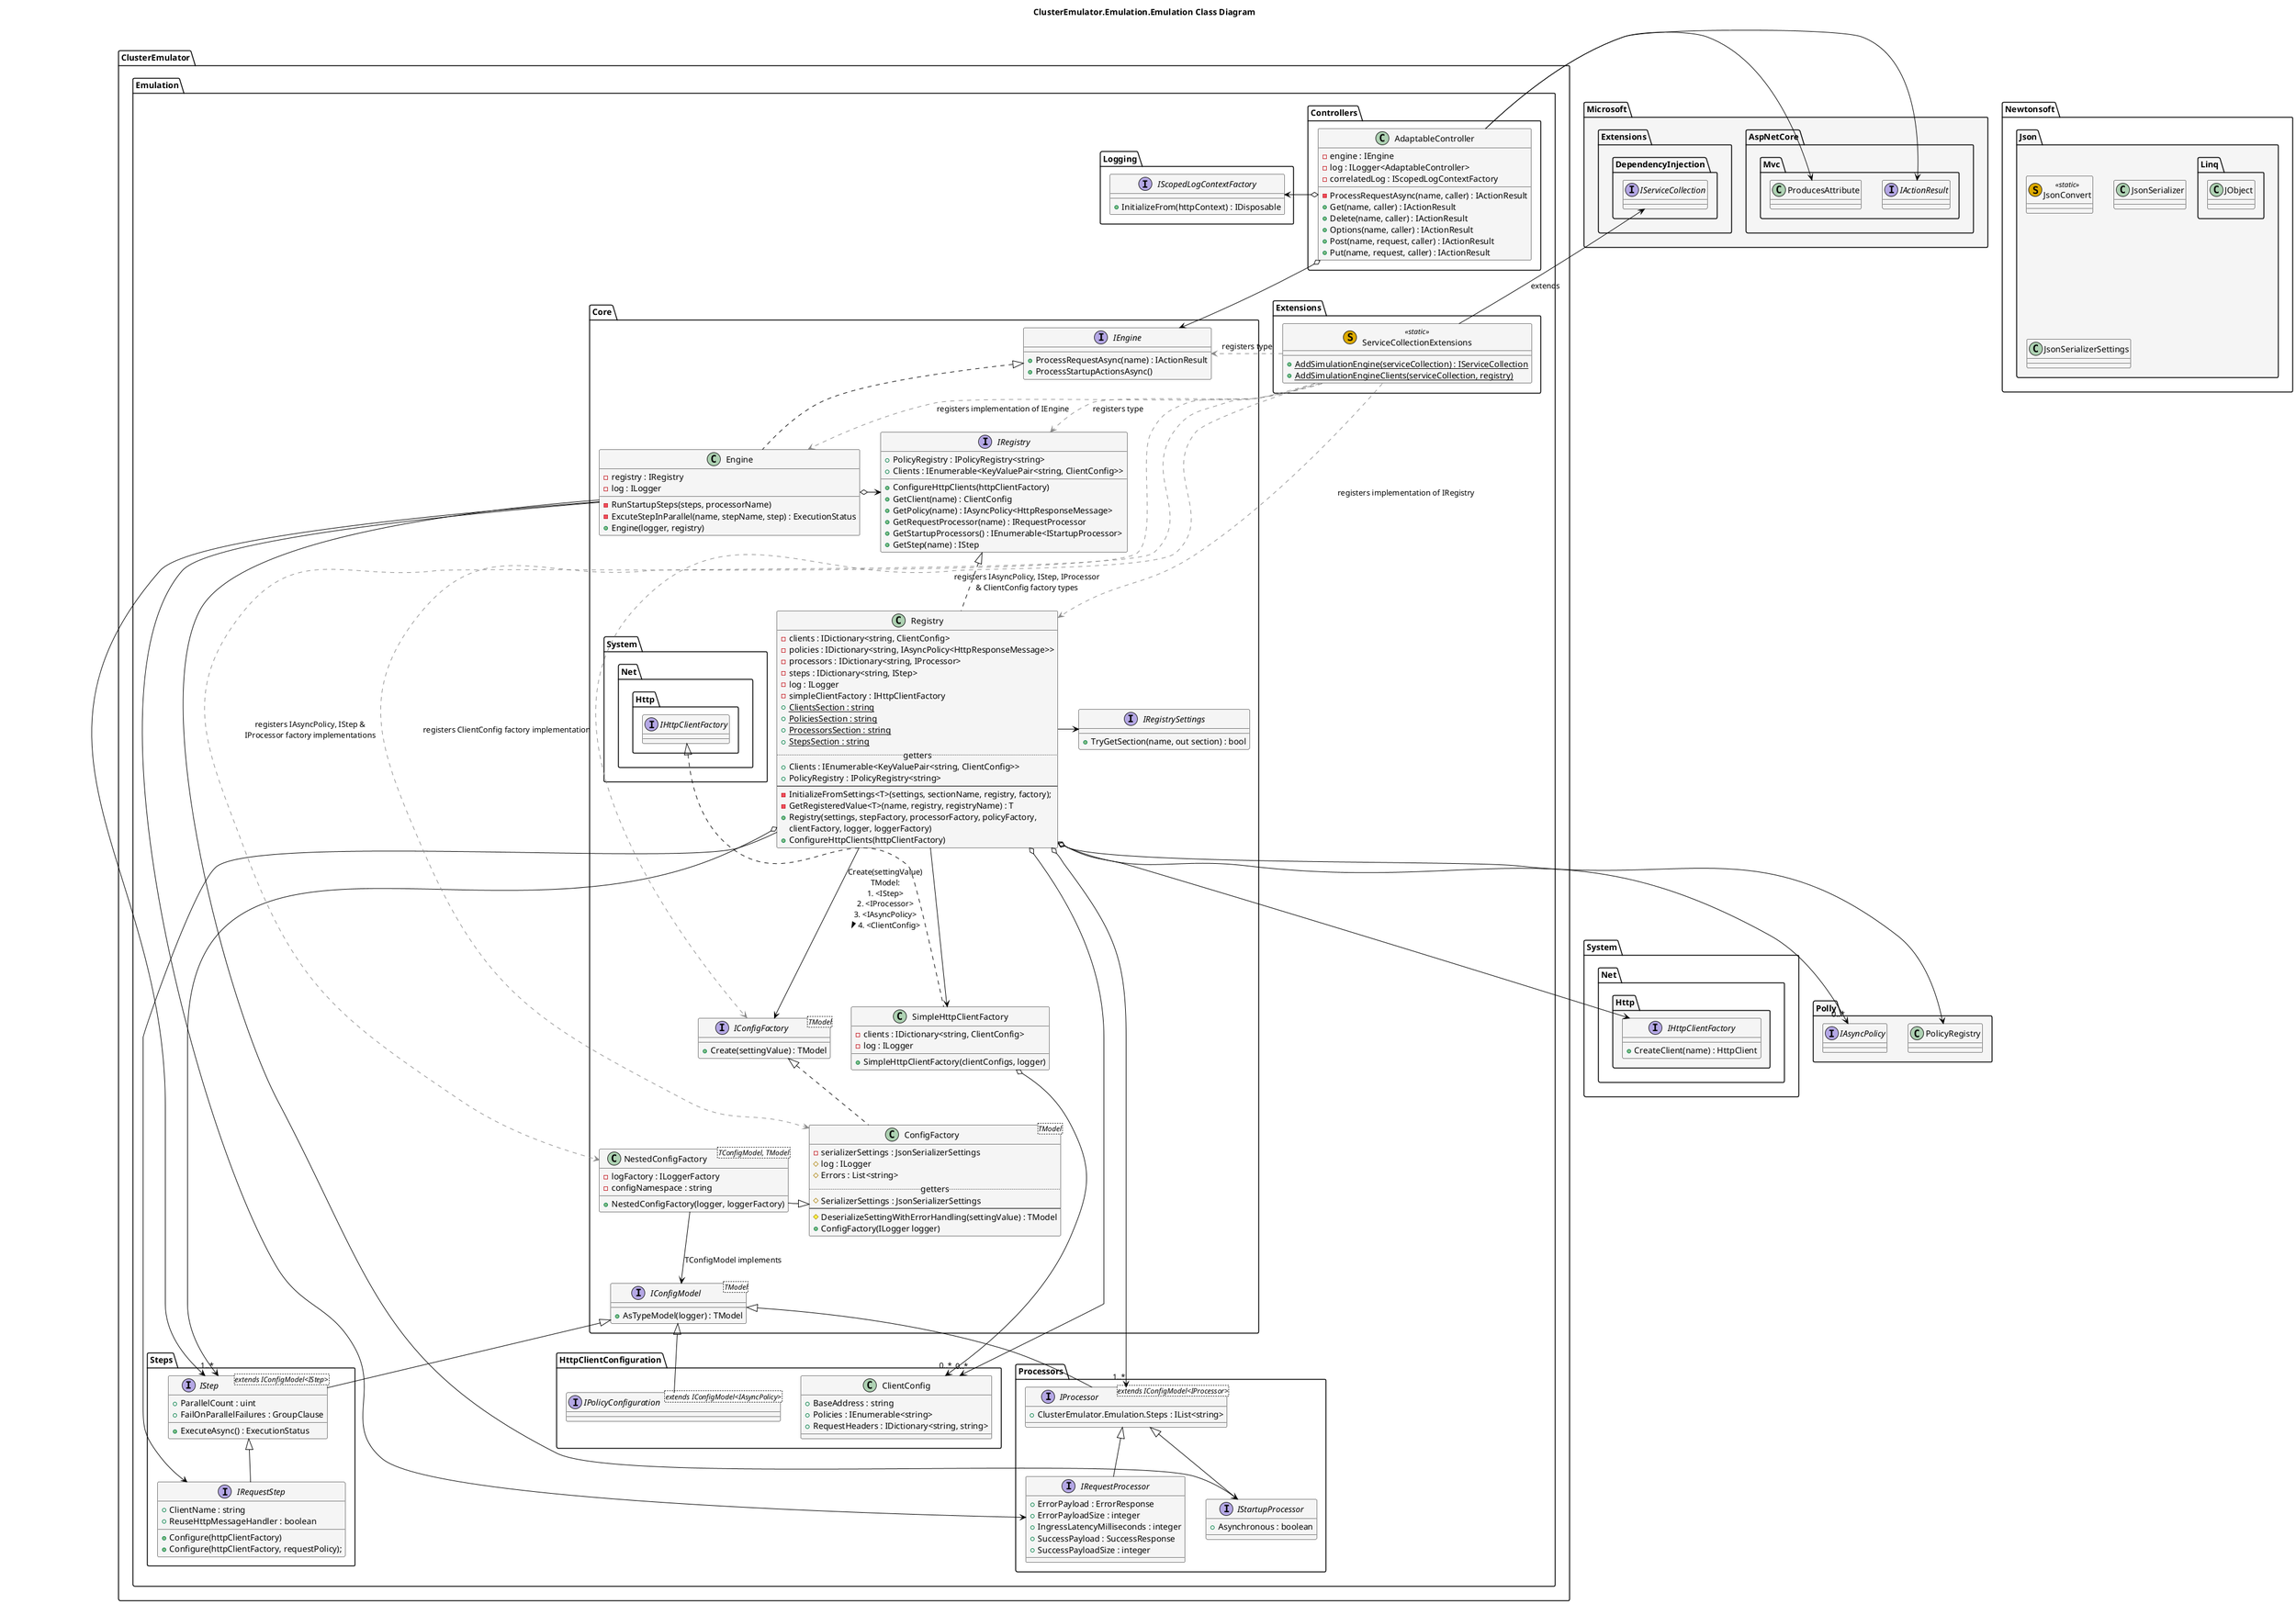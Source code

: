 @startuml

skinparam class {
    FontName Arial
    BorderColor black
    BackgroundColor whitesmoke
    ArrowColor black
}

title ClusterEmulator.Emulation.Emulation Class Diagram

'TODO: Add MVC and Newtonsoft refs'

namespace ClusterEmulator.Emulation.Controllers {
    class AdaptableController {
        - engine : IEngine
        - log : ILogger<AdaptableController>
        - correlatedLog : IScopedLogContextFactory
        - ProcessRequestAsync(name, caller) : IActionResult
        + Get(name, caller) : IActionResult
        + Delete(name, caller) : IActionResult
        + Options(name, caller) : IActionResult
        + Post(name, request, caller) : IActionResult
        + Put(name, request, caller) : IActionResult
    }
}

namespace ClusterEmulator.Emulation.Core {
    interface IConfigFactory<TModel> {
        + Create(settingValue) : TModel
    }

    class ConfigFactory<TModel> implements IConfigFactory {
        - serializerSettings : JsonSerializerSettings
        # log : ILogger
        # Errors : List<string>
        ..getters..
        # SerializerSettings : JsonSerializerSettings
        ----
        # DeserializeSettingWithErrorHandling(settingValue) : TModel
        + ConfigFactory(ILogger logger)
    }

    interface IEngine {
        + ProcessRequestAsync(name) : IActionResult
        + ProcessStartupActionsAsync()
    }

    class Engine implements IEngine {
        - registry : IRegistry
        - log : ILogger
        - RunStartupSteps(steps, processorName)
        - ExcuteStepInParallel(name, stepName, step) : ExecutionStatus
        + Engine(logger, registry)
    }

    interface IConfigModel<TModel> {
        + AsTypeModel(logger) : TModel
    }

    interface IRegistry {
        + PolicyRegistry : IPolicyRegistry<string>
        + Clients : IEnumerable<KeyValuePair<string, ClientConfig>>
        + ConfigureHttpClients(httpClientFactory)
        + GetClient(name) : ClientConfig
        + GetPolicy(name) : IAsyncPolicy<HttpResponseMessage>
        + GetRequestProcessor(name) : IRequestProcessor
        + GetStartupProcessors() : IEnumerable<IStartupProcessor>
        + GetStep(name) : IStep
    }

    interface IRegistrySettings {
        + TryGetSection(name, out section) : bool
    }

    class Registry implements IRegistry {
        - clients : IDictionary<string, ClientConfig>
        - policies : IDictionary<string, IAsyncPolicy<HttpResponseMessage>>
        - processors : IDictionary<string, IProcessor>
        - steps : IDictionary<string, IStep>
        - log : ILogger
        - simpleClientFactory : IHttpClientFactory
        + {static} ClientsSection : string
        + {static} PoliciesSection : string
        + {static} ProcessorsSection : string
        + {static} StepsSection : string
        ..getters..
        + Clients : IEnumerable<KeyValuePair<string, ClientConfig>>
        + PolicyRegistry : IPolicyRegistry<string>
        ----
        - InitializeFromSettings<T>(settings, sectionName, registry, factory);
        - GetRegisteredValue<T>(name, registry, registryName) : T
        + Registry(settings, stepFactory, processorFactory, policyFactory,
        clientFactory, logger, loggerFactory)
        + ConfigureHttpClients(httpClientFactory)
    }

    class NestedConfigFactory<TConfigModel, TModel> extends ConfigFactory {
        - logFactory : ILoggerFactory
        - configNamespace : string
        + NestedConfigFactory(logger, loggerFactory)
    }

    class SimpleHttpClientFactory implements System.Net.Http.IHttpClientFactory {
        - clients : IDictionary<string, ClientConfig>
        - log : ILogger
        + SimpleHttpClientFactory(clientConfigs, logger)
    }

    Engine o-> IRegistry
    NestedConfigFactory --> IConfigModel : TConfigModel implements
    NestedConfigFactory -[hidden]> ConfigFactory
    Registry -> IRegistrySettings
    Registry --> IConfigFactory : Create(settingValue)\nTModel:\n1. <IStep>\n2. <IProcessor>\n3. <IAsyncPolicy>\n4. <ClientConfig> >
    Registry --> SimpleHttpClientFactory
}


namespace ClusterEmulator.Emulation.Extensions {
    class ServiceCollectionExtensions << (S,#DDAA00) static >> {
        + {static} AddSimulationEngine(serviceCollection) : IServiceCollection
        + {static} AddSimulationEngineClients(serviceCollection, registry)
    }
}


namespace System.Net.Http #whitesmoke {
    interface IHttpClientFactory {
        + CreateClient(name) : HttpClient
    }
}

namespace ClusterEmulator.Emulation.HttpClientConfiguration {
    interface IPolicyConfiguration<extends IConfigModel<IAsyncPolicy>> extends ClusterEmulator.Emulation.Core.IConfigModel

    class ClientConfig {
        + BaseAddress : string
        + Policies : IEnumerable<string>
        + RequestHeaders : IDictionary<string, string>
    }
}

namespace ClusterEmulator.Emulation.Logging {
    interface IScopedLogContextFactory {
        + InitializeFrom(httpContext) : IDisposable
    }
}

namespace ClusterEmulator.Emulation.Processors {
    interface IProcessor<extends IConfigModel<IProcessor>> extends ClusterEmulator.Emulation.Core.IConfigModel {
        + ClusterEmulator.Emulation.Steps : IList<string>
    }

    interface IRequestProcessor extends IProcessor {
        + ErrorPayload : ErrorResponse
        + ErrorPayloadSize : integer
        + IngressLatencyMilliseconds : integer
        + SuccessPayload : SuccessResponse
        + SuccessPayloadSize : integer
    }

    interface IStartupProcessor extends IProcessor {
        + Asynchronous : boolean
    }
}


namespace ClusterEmulator.Emulation.Steps {
    interface IStep<extends IConfigModel<IStep>> extends ClusterEmulator.Emulation.Core.IConfigModel {
        + ParallelCount : uint
        + FailOnParallelFailures : GroupClause
        + ExecuteAsync() : ExecutionStatus
    }

    interface IRequestStep extends IStep {
        + ClientName : string
        + ReuseHttpMessageHandler : boolean
        + Configure(httpClientFactory)
        + Configure(httpClientFactory, requestPolicy);
    }
}


'Microsoft namespaces'
namespace Microsoft #whitesmoke {
    namespace AspNetCore {
        namespace Mvc {
            interface IActionResult
            class ProducesAttribute
        }
    }

    namespace Extensions {
        namespace DependencyInjection {
            interface IServiceCollection
        }
    }    
}

'Newtonsoft namespaces'
namespace Newtonsoft.Json #whitesmoke {
    class JsonConvert << (S,#DDAA00) static >>
    class JsonSerializer
    class JsonSerializerSettings

    namespace Linq {
        class JObject
    }    
}

'Polly namespaces'
namespace Polly #whitesmoke {
    interface IAsyncPolicy
    class PolicyRegistry
}

'ClusterEmulator.Emulation.Controllers connections'
ClusterEmulator.Emulation.Controllers.AdaptableController o--> ClusterEmulator.Emulation.Core.IEngine
ClusterEmulator.Emulation.Controllers.AdaptableController o-> ClusterEmulator.Emulation.Logging.IScopedLogContextFactory
ClusterEmulator.Emulation.Controllers.AdaptableController -> Microsoft.AspNetCore.Mvc.IActionResult
ClusterEmulator.Emulation.Controllers.AdaptableController -> Microsoft.AspNetCore.Mvc.ProducesAttribute

'ClusterEmulator.Emulation.Core connections'
ClusterEmulator.Emulation.Core.Engine --> ClusterEmulator.Emulation.Processors.IRequestProcessor
ClusterEmulator.Emulation.Core.Engine --> ClusterEmulator.Emulation.Processors.IStartupProcessor
ClusterEmulator.Emulation.Core.Engine --> ClusterEmulator.Emulation.Steps.IStep

ClusterEmulator.Emulation.Core.Registry o--> "0..*" ClusterEmulator.Emulation.HttpClientConfiguration.ClientConfig
ClusterEmulator.Emulation.Core.Registry o--> "1..*" ClusterEmulator.Emulation.Processors.IProcessor
ClusterEmulator.Emulation.Core.Registry o--> "1..*" ClusterEmulator.Emulation.Steps.IStep

ClusterEmulator.Emulation.Core.Registry o--> Polly.PolicyRegistry
ClusterEmulator.Emulation.Core.Registry o--> "0..*" Polly.IAsyncPolicy
ClusterEmulator.Emulation.Core.Registry o--> System.Net.Http.IHttpClientFactory

ClusterEmulator.Emulation.Core.Registry --> ClusterEmulator.Emulation.Steps.IRequestStep

ClusterEmulator.Emulation.Core.SimpleHttpClientFactory o--> "0..*" ClusterEmulator.Emulation.HttpClientConfiguration.ClientConfig

ClusterEmulator.Emulation.Extensions.ServiceCollectionExtensions -up-> Microsoft.Extensions.DependencyInjection.IServiceCollection: extends
ClusterEmulator.Emulation.Extensions.ServiceCollectionExtensions .[#888888].> ClusterEmulator.Emulation.Core.IConfigFactory : registers IAsyncPolicy, IStep, IProcessor\n& ClientConfig factory types
ClusterEmulator.Emulation.Extensions.ServiceCollectionExtensions .[#888888].> ClusterEmulator.Emulation.Core.NestedConfigFactory : registers IAsyncPolicy, IStep &\nIProcessor factory implementations
ClusterEmulator.Emulation.Extensions.ServiceCollectionExtensions .[#888888].> ClusterEmulator.Emulation.Core.ConfigFactory : registers ClientConfig factory implementation
ClusterEmulator.Emulation.Extensions.ServiceCollectionExtensions .[#888888].> ClusterEmulator.Emulation.Core.IRegistry : registers type
ClusterEmulator.Emulation.Extensions.ServiceCollectionExtensions .[#888888].> ClusterEmulator.Emulation.Core.Registry : registers implementation of IRegistry
ClusterEmulator.Emulation.Extensions.ServiceCollectionExtensions .[#888888]> ClusterEmulator.Emulation.Core.IEngine : registers type
ClusterEmulator.Emulation.Extensions.ServiceCollectionExtensions .[#888888].> ClusterEmulator.Emulation.Core.Engine : registers implementation of IEngine

@enduml